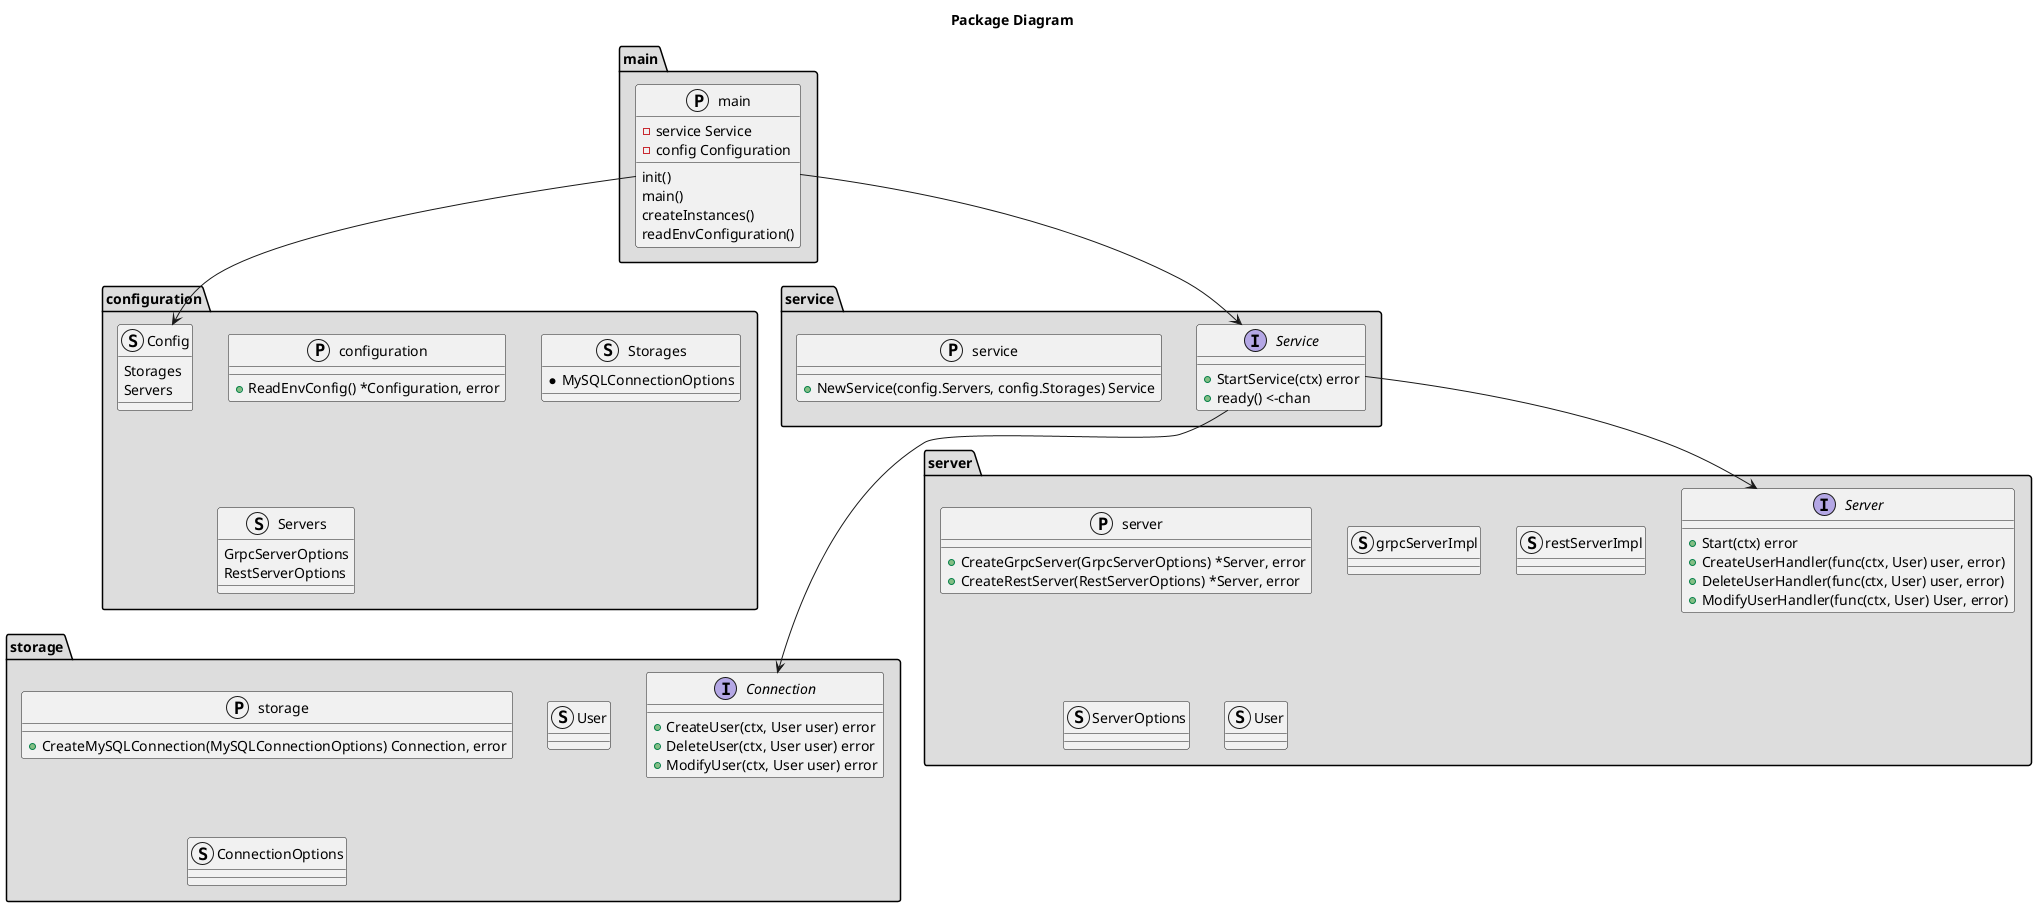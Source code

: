 @startuml Package Diagram
title Package Diagram

package main #DDDDDD {
    protocol main2 as "main" {
        - service Service
        - config Configuration
        init()
        main()
        createInstances()
        readEnvConfiguration()
    }
}

package configuration #DDDDDD {
    protocol configuration {
        + ReadEnvConfig() *Configuration, error
    }
    struct Config {
        Storages 
        Servers
    }
    struct Storages {
        *MySQLConnectionOptions
    }
    struct Servers {
        GrpcServerOptions
        RestServerOptions
    }
}

package service #DDDDDD {
    protocol service {
        + NewService(config.Servers, config.Storages) Service
    }
    interface Service {
        + StartService(ctx) error
        + ready() <-chan
    }
}

package server #DDDDDD {
    protocol server {
        + CreateGrpcServer(GrpcServerOptions) *Server, error
        + CreateRestServer(RestServerOptions) *Server, error
    }
    interface Server {
        + Start(ctx) error
        + CreateUserHandler(func(ctx, User) user, error)
        + DeleteUserHandler(func(ctx, User) user, error)
        + ModifyUserHandler(func(ctx, User) User, error)
    }
    struct grpcServerImpl {}
    struct restServerImpl {}
    struct ServerOptions {}
    struct User {}
}
package storage #DDDDDD {
    protocol storage {
        + CreateMySQLConnection(MySQLConnectionOptions) Connection, error
    }
    interface Connection {
        + CreateUser(ctx, User user) error
        + DeleteUser(ctx, User user) error
        + ModifyUser(ctx, User user) error
    }
    struct User{}
    struct ConnectionOptions {}
}

Service -down-> Server
Service -> Connection
main2 -down-> Config
main2 -down-> Service
@enduml